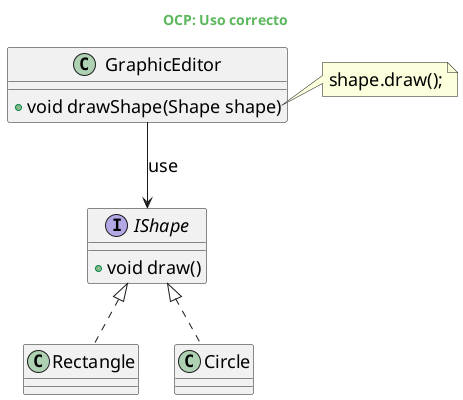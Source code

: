 @startuml
skinparam backgroundcolor transparent
skinparam classFontSize 18
skinparam noteFontSize 18
skinparam arrowFontSize 18
skinparam classAttributeFontSize 18

skinparam titleFontColor #5cb85c

Title OCP: Uso correcto

interface IShape{
    + void draw()
}

class Rectangle implements IShape
class Circle implements IShape

class GraphicEditor{
    + void drawShape(Shape shape)
}

GraphicEditor --> IShape: use

note right of GraphicEditor::drawShape
    shape.draw();
end note

@enduml
